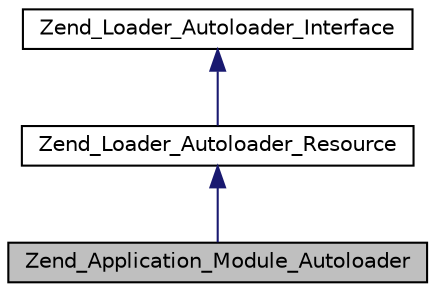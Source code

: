 digraph G
{
  edge [fontname="Helvetica",fontsize="10",labelfontname="Helvetica",labelfontsize="10"];
  node [fontname="Helvetica",fontsize="10",shape=record];
  Node1 [label="Zend_Application_Module_Autoloader",height=0.2,width=0.4,color="black", fillcolor="grey75", style="filled" fontcolor="black"];
  Node2 -> Node1 [dir="back",color="midnightblue",fontsize="10",style="solid",fontname="Helvetica"];
  Node2 [label="Zend_Loader_Autoloader_Resource",height=0.2,width=0.4,color="black", fillcolor="white", style="filled",URL="$class_zend___loader___autoloader___resource.html"];
  Node3 -> Node2 [dir="back",color="midnightblue",fontsize="10",style="solid",fontname="Helvetica"];
  Node3 [label="Zend_Loader_Autoloader_Interface",height=0.2,width=0.4,color="black", fillcolor="white", style="filled",URL="$interface_zend___loader___autoloader___interface.html"];
}
